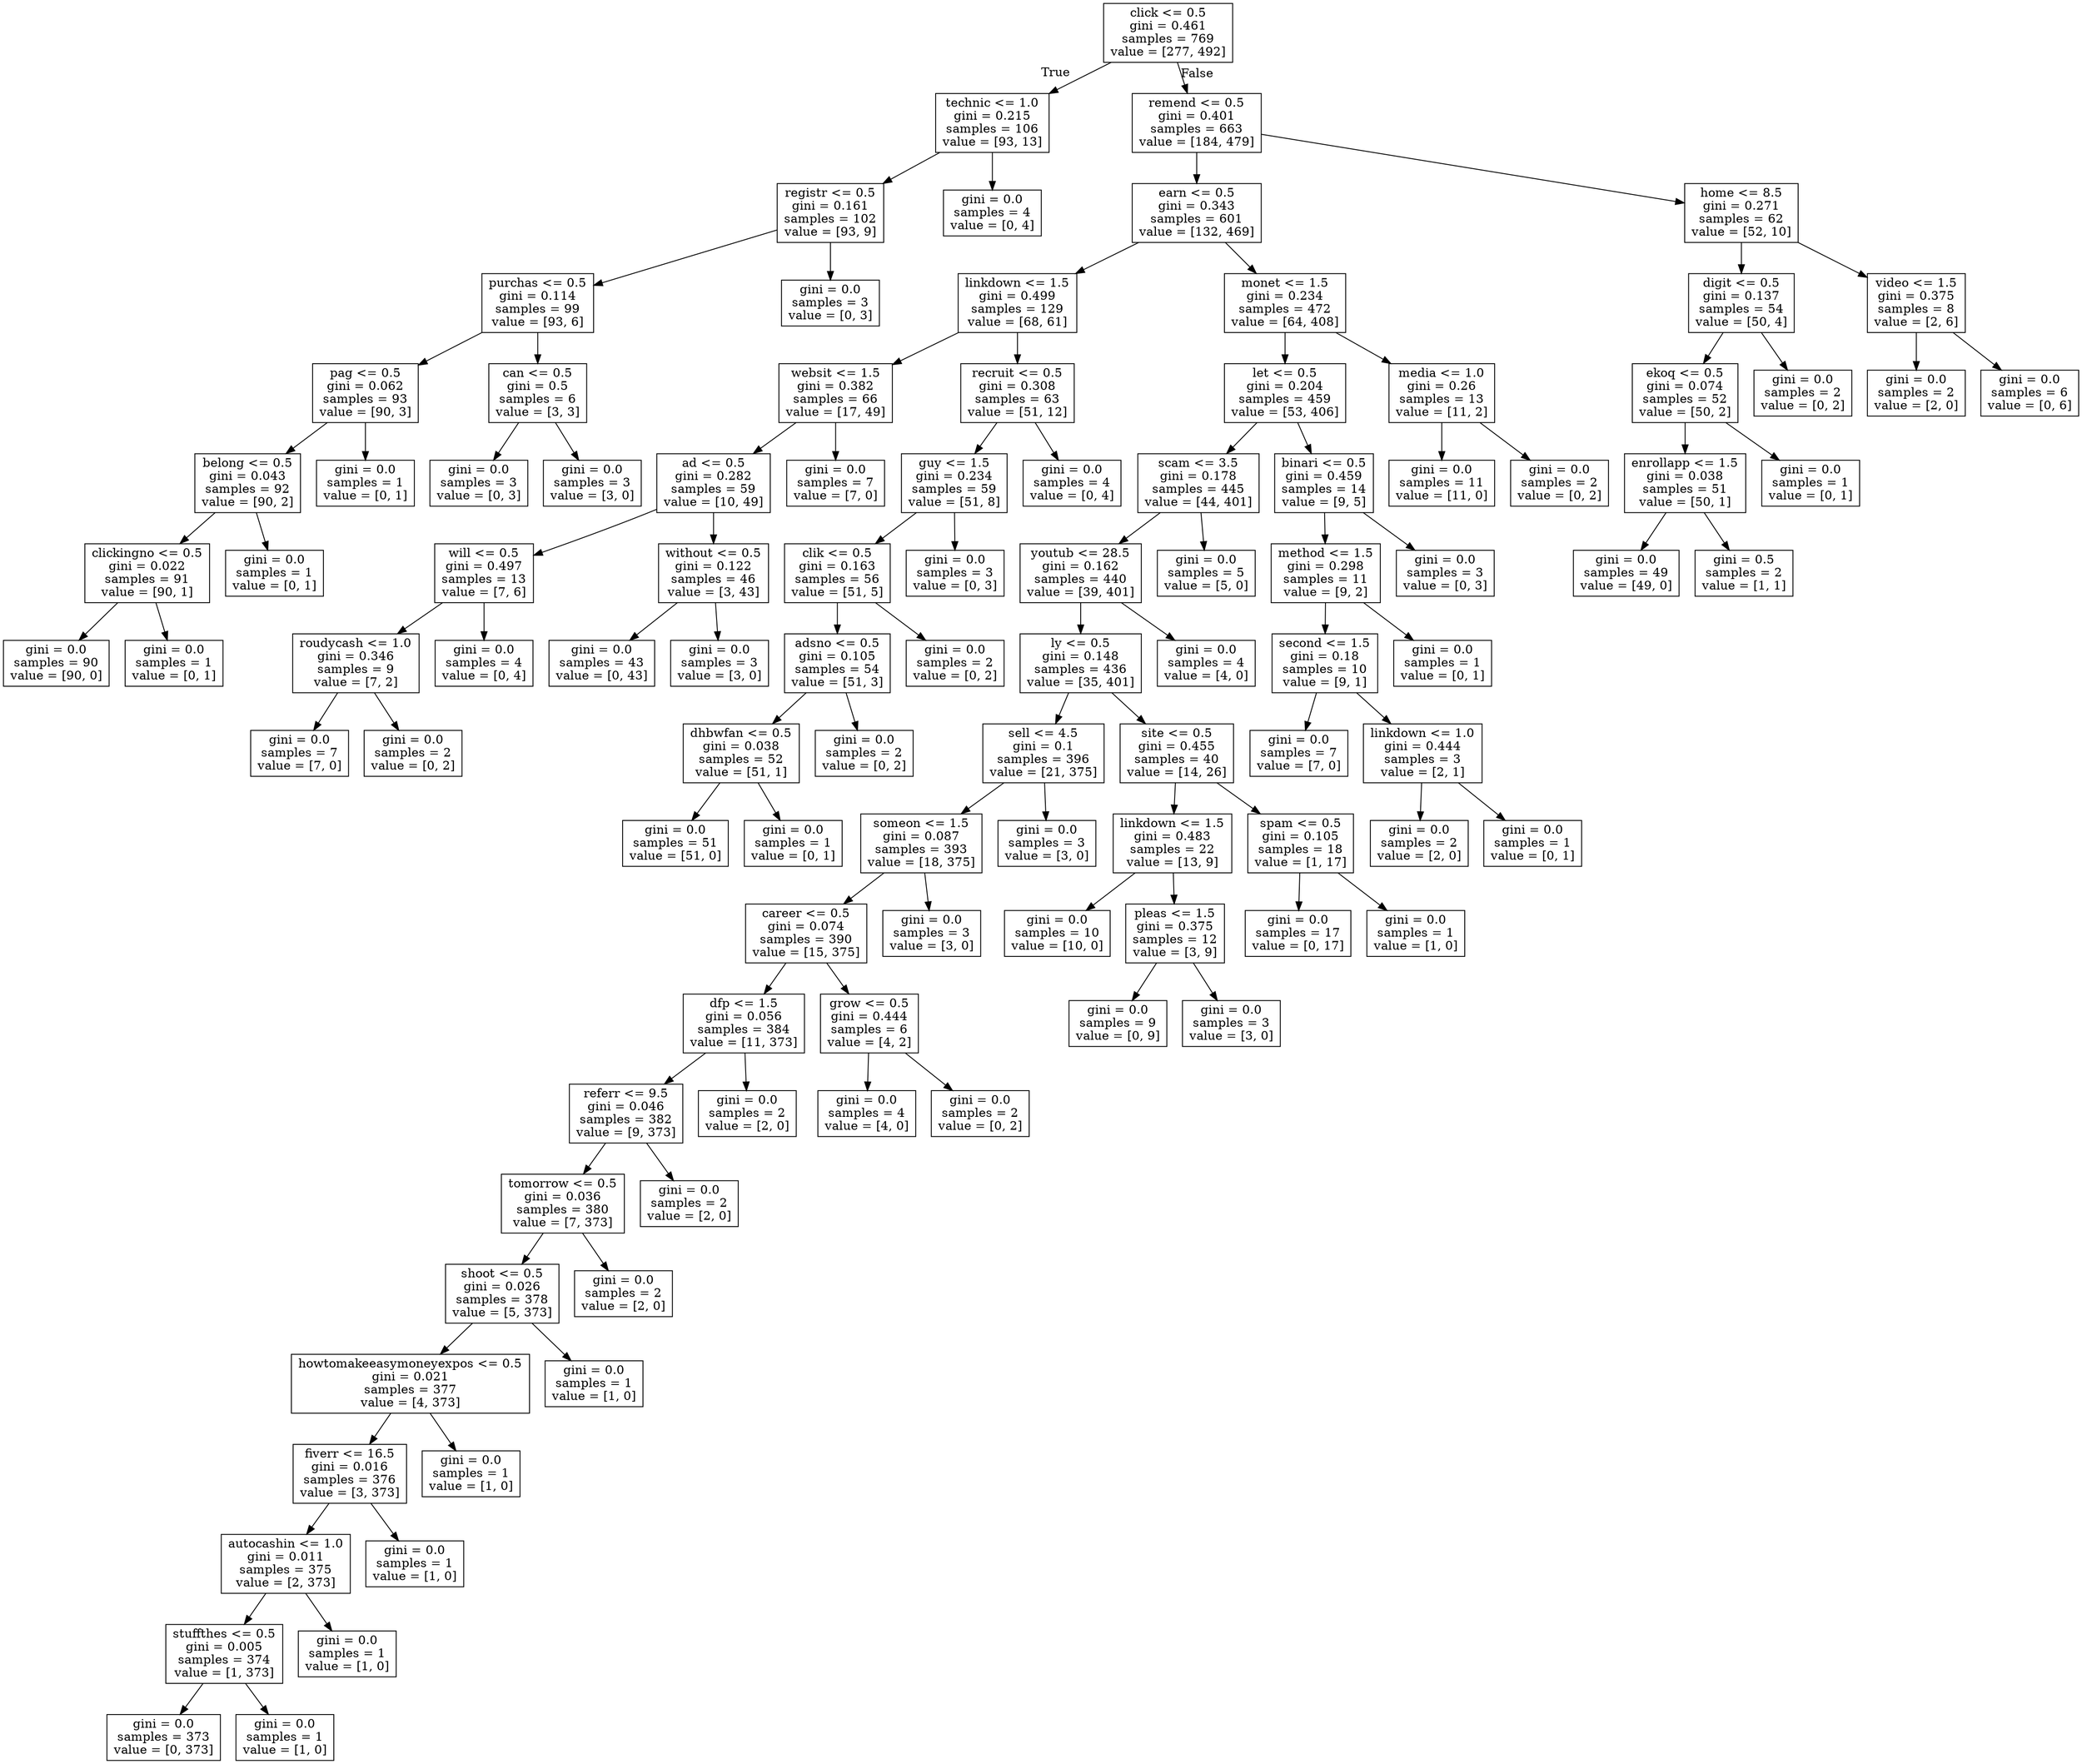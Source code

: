 digraph Tree {
node [shape=box] ;
0 [label="click <= 0.5\ngini = 0.461\nsamples = 769\nvalue = [277, 492]"] ;
1 [label="technic <= 1.0\ngini = 0.215\nsamples = 106\nvalue = [93, 13]"] ;
0 -> 1 [labeldistance=2.5, labelangle=45, headlabel="True"] ;
2 [label="registr <= 0.5\ngini = 0.161\nsamples = 102\nvalue = [93, 9]"] ;
1 -> 2 ;
3 [label="purchas <= 0.5\ngini = 0.114\nsamples = 99\nvalue = [93, 6]"] ;
2 -> 3 ;
4 [label="pag <= 0.5\ngini = 0.062\nsamples = 93\nvalue = [90, 3]"] ;
3 -> 4 ;
5 [label="belong <= 0.5\ngini = 0.043\nsamples = 92\nvalue = [90, 2]"] ;
4 -> 5 ;
6 [label="clickingno <= 0.5\ngini = 0.022\nsamples = 91\nvalue = [90, 1]"] ;
5 -> 6 ;
7 [label="gini = 0.0\nsamples = 90\nvalue = [90, 0]"] ;
6 -> 7 ;
8 [label="gini = 0.0\nsamples = 1\nvalue = [0, 1]"] ;
6 -> 8 ;
9 [label="gini = 0.0\nsamples = 1\nvalue = [0, 1]"] ;
5 -> 9 ;
10 [label="gini = 0.0\nsamples = 1\nvalue = [0, 1]"] ;
4 -> 10 ;
11 [label="can <= 0.5\ngini = 0.5\nsamples = 6\nvalue = [3, 3]"] ;
3 -> 11 ;
12 [label="gini = 0.0\nsamples = 3\nvalue = [0, 3]"] ;
11 -> 12 ;
13 [label="gini = 0.0\nsamples = 3\nvalue = [3, 0]"] ;
11 -> 13 ;
14 [label="gini = 0.0\nsamples = 3\nvalue = [0, 3]"] ;
2 -> 14 ;
15 [label="gini = 0.0\nsamples = 4\nvalue = [0, 4]"] ;
1 -> 15 ;
16 [label="remend <= 0.5\ngini = 0.401\nsamples = 663\nvalue = [184, 479]"] ;
0 -> 16 [labeldistance=2.5, labelangle=-45, headlabel="False"] ;
17 [label="earn <= 0.5\ngini = 0.343\nsamples = 601\nvalue = [132, 469]"] ;
16 -> 17 ;
18 [label="linkdown <= 1.5\ngini = 0.499\nsamples = 129\nvalue = [68, 61]"] ;
17 -> 18 ;
19 [label="websit <= 1.5\ngini = 0.382\nsamples = 66\nvalue = [17, 49]"] ;
18 -> 19 ;
20 [label="ad <= 0.5\ngini = 0.282\nsamples = 59\nvalue = [10, 49]"] ;
19 -> 20 ;
21 [label="will <= 0.5\ngini = 0.497\nsamples = 13\nvalue = [7, 6]"] ;
20 -> 21 ;
22 [label="roudycash <= 1.0\ngini = 0.346\nsamples = 9\nvalue = [7, 2]"] ;
21 -> 22 ;
23 [label="gini = 0.0\nsamples = 7\nvalue = [7, 0]"] ;
22 -> 23 ;
24 [label="gini = 0.0\nsamples = 2\nvalue = [0, 2]"] ;
22 -> 24 ;
25 [label="gini = 0.0\nsamples = 4\nvalue = [0, 4]"] ;
21 -> 25 ;
26 [label="without <= 0.5\ngini = 0.122\nsamples = 46\nvalue = [3, 43]"] ;
20 -> 26 ;
27 [label="gini = 0.0\nsamples = 43\nvalue = [0, 43]"] ;
26 -> 27 ;
28 [label="gini = 0.0\nsamples = 3\nvalue = [3, 0]"] ;
26 -> 28 ;
29 [label="gini = 0.0\nsamples = 7\nvalue = [7, 0]"] ;
19 -> 29 ;
30 [label="recruit <= 0.5\ngini = 0.308\nsamples = 63\nvalue = [51, 12]"] ;
18 -> 30 ;
31 [label="guy <= 1.5\ngini = 0.234\nsamples = 59\nvalue = [51, 8]"] ;
30 -> 31 ;
32 [label="clik <= 0.5\ngini = 0.163\nsamples = 56\nvalue = [51, 5]"] ;
31 -> 32 ;
33 [label="adsno <= 0.5\ngini = 0.105\nsamples = 54\nvalue = [51, 3]"] ;
32 -> 33 ;
34 [label="dhbwfan <= 0.5\ngini = 0.038\nsamples = 52\nvalue = [51, 1]"] ;
33 -> 34 ;
35 [label="gini = 0.0\nsamples = 51\nvalue = [51, 0]"] ;
34 -> 35 ;
36 [label="gini = 0.0\nsamples = 1\nvalue = [0, 1]"] ;
34 -> 36 ;
37 [label="gini = 0.0\nsamples = 2\nvalue = [0, 2]"] ;
33 -> 37 ;
38 [label="gini = 0.0\nsamples = 2\nvalue = [0, 2]"] ;
32 -> 38 ;
39 [label="gini = 0.0\nsamples = 3\nvalue = [0, 3]"] ;
31 -> 39 ;
40 [label="gini = 0.0\nsamples = 4\nvalue = [0, 4]"] ;
30 -> 40 ;
41 [label="monet <= 1.5\ngini = 0.234\nsamples = 472\nvalue = [64, 408]"] ;
17 -> 41 ;
42 [label="let <= 0.5\ngini = 0.204\nsamples = 459\nvalue = [53, 406]"] ;
41 -> 42 ;
43 [label="scam <= 3.5\ngini = 0.178\nsamples = 445\nvalue = [44, 401]"] ;
42 -> 43 ;
44 [label="youtub <= 28.5\ngini = 0.162\nsamples = 440\nvalue = [39, 401]"] ;
43 -> 44 ;
45 [label="ly <= 0.5\ngini = 0.148\nsamples = 436\nvalue = [35, 401]"] ;
44 -> 45 ;
46 [label="sell <= 4.5\ngini = 0.1\nsamples = 396\nvalue = [21, 375]"] ;
45 -> 46 ;
47 [label="someon <= 1.5\ngini = 0.087\nsamples = 393\nvalue = [18, 375]"] ;
46 -> 47 ;
48 [label="career <= 0.5\ngini = 0.074\nsamples = 390\nvalue = [15, 375]"] ;
47 -> 48 ;
49 [label="dfp <= 1.5\ngini = 0.056\nsamples = 384\nvalue = [11, 373]"] ;
48 -> 49 ;
50 [label="referr <= 9.5\ngini = 0.046\nsamples = 382\nvalue = [9, 373]"] ;
49 -> 50 ;
51 [label="tomorrow <= 0.5\ngini = 0.036\nsamples = 380\nvalue = [7, 373]"] ;
50 -> 51 ;
52 [label="shoot <= 0.5\ngini = 0.026\nsamples = 378\nvalue = [5, 373]"] ;
51 -> 52 ;
53 [label="howtomakeeasymoneyexpos <= 0.5\ngini = 0.021\nsamples = 377\nvalue = [4, 373]"] ;
52 -> 53 ;
54 [label="fiverr <= 16.5\ngini = 0.016\nsamples = 376\nvalue = [3, 373]"] ;
53 -> 54 ;
55 [label="autocashin <= 1.0\ngini = 0.011\nsamples = 375\nvalue = [2, 373]"] ;
54 -> 55 ;
56 [label="stuffthes <= 0.5\ngini = 0.005\nsamples = 374\nvalue = [1, 373]"] ;
55 -> 56 ;
57 [label="gini = 0.0\nsamples = 373\nvalue = [0, 373]"] ;
56 -> 57 ;
58 [label="gini = 0.0\nsamples = 1\nvalue = [1, 0]"] ;
56 -> 58 ;
59 [label="gini = 0.0\nsamples = 1\nvalue = [1, 0]"] ;
55 -> 59 ;
60 [label="gini = 0.0\nsamples = 1\nvalue = [1, 0]"] ;
54 -> 60 ;
61 [label="gini = 0.0\nsamples = 1\nvalue = [1, 0]"] ;
53 -> 61 ;
62 [label="gini = 0.0\nsamples = 1\nvalue = [1, 0]"] ;
52 -> 62 ;
63 [label="gini = 0.0\nsamples = 2\nvalue = [2, 0]"] ;
51 -> 63 ;
64 [label="gini = 0.0\nsamples = 2\nvalue = [2, 0]"] ;
50 -> 64 ;
65 [label="gini = 0.0\nsamples = 2\nvalue = [2, 0]"] ;
49 -> 65 ;
66 [label="grow <= 0.5\ngini = 0.444\nsamples = 6\nvalue = [4, 2]"] ;
48 -> 66 ;
67 [label="gini = 0.0\nsamples = 4\nvalue = [4, 0]"] ;
66 -> 67 ;
68 [label="gini = 0.0\nsamples = 2\nvalue = [0, 2]"] ;
66 -> 68 ;
69 [label="gini = 0.0\nsamples = 3\nvalue = [3, 0]"] ;
47 -> 69 ;
70 [label="gini = 0.0\nsamples = 3\nvalue = [3, 0]"] ;
46 -> 70 ;
71 [label="site <= 0.5\ngini = 0.455\nsamples = 40\nvalue = [14, 26]"] ;
45 -> 71 ;
72 [label="linkdown <= 1.5\ngini = 0.483\nsamples = 22\nvalue = [13, 9]"] ;
71 -> 72 ;
73 [label="gini = 0.0\nsamples = 10\nvalue = [10, 0]"] ;
72 -> 73 ;
74 [label="pleas <= 1.5\ngini = 0.375\nsamples = 12\nvalue = [3, 9]"] ;
72 -> 74 ;
75 [label="gini = 0.0\nsamples = 9\nvalue = [0, 9]"] ;
74 -> 75 ;
76 [label="gini = 0.0\nsamples = 3\nvalue = [3, 0]"] ;
74 -> 76 ;
77 [label="spam <= 0.5\ngini = 0.105\nsamples = 18\nvalue = [1, 17]"] ;
71 -> 77 ;
78 [label="gini = 0.0\nsamples = 17\nvalue = [0, 17]"] ;
77 -> 78 ;
79 [label="gini = 0.0\nsamples = 1\nvalue = [1, 0]"] ;
77 -> 79 ;
80 [label="gini = 0.0\nsamples = 4\nvalue = [4, 0]"] ;
44 -> 80 ;
81 [label="gini = 0.0\nsamples = 5\nvalue = [5, 0]"] ;
43 -> 81 ;
82 [label="binari <= 0.5\ngini = 0.459\nsamples = 14\nvalue = [9, 5]"] ;
42 -> 82 ;
83 [label="method <= 1.5\ngini = 0.298\nsamples = 11\nvalue = [9, 2]"] ;
82 -> 83 ;
84 [label="second <= 1.5\ngini = 0.18\nsamples = 10\nvalue = [9, 1]"] ;
83 -> 84 ;
85 [label="gini = 0.0\nsamples = 7\nvalue = [7, 0]"] ;
84 -> 85 ;
86 [label="linkdown <= 1.0\ngini = 0.444\nsamples = 3\nvalue = [2, 1]"] ;
84 -> 86 ;
87 [label="gini = 0.0\nsamples = 2\nvalue = [2, 0]"] ;
86 -> 87 ;
88 [label="gini = 0.0\nsamples = 1\nvalue = [0, 1]"] ;
86 -> 88 ;
89 [label="gini = 0.0\nsamples = 1\nvalue = [0, 1]"] ;
83 -> 89 ;
90 [label="gini = 0.0\nsamples = 3\nvalue = [0, 3]"] ;
82 -> 90 ;
91 [label="media <= 1.0\ngini = 0.26\nsamples = 13\nvalue = [11, 2]"] ;
41 -> 91 ;
92 [label="gini = 0.0\nsamples = 11\nvalue = [11, 0]"] ;
91 -> 92 ;
93 [label="gini = 0.0\nsamples = 2\nvalue = [0, 2]"] ;
91 -> 93 ;
94 [label="home <= 8.5\ngini = 0.271\nsamples = 62\nvalue = [52, 10]"] ;
16 -> 94 ;
95 [label="digit <= 0.5\ngini = 0.137\nsamples = 54\nvalue = [50, 4]"] ;
94 -> 95 ;
96 [label="ekoq <= 0.5\ngini = 0.074\nsamples = 52\nvalue = [50, 2]"] ;
95 -> 96 ;
97 [label="enrollapp <= 1.5\ngini = 0.038\nsamples = 51\nvalue = [50, 1]"] ;
96 -> 97 ;
98 [label="gini = 0.0\nsamples = 49\nvalue = [49, 0]"] ;
97 -> 98 ;
99 [label="gini = 0.5\nsamples = 2\nvalue = [1, 1]"] ;
97 -> 99 ;
100 [label="gini = 0.0\nsamples = 1\nvalue = [0, 1]"] ;
96 -> 100 ;
101 [label="gini = 0.0\nsamples = 2\nvalue = [0, 2]"] ;
95 -> 101 ;
102 [label="video <= 1.5\ngini = 0.375\nsamples = 8\nvalue = [2, 6]"] ;
94 -> 102 ;
103 [label="gini = 0.0\nsamples = 2\nvalue = [2, 0]"] ;
102 -> 103 ;
104 [label="gini = 0.0\nsamples = 6\nvalue = [0, 6]"] ;
102 -> 104 ;
}